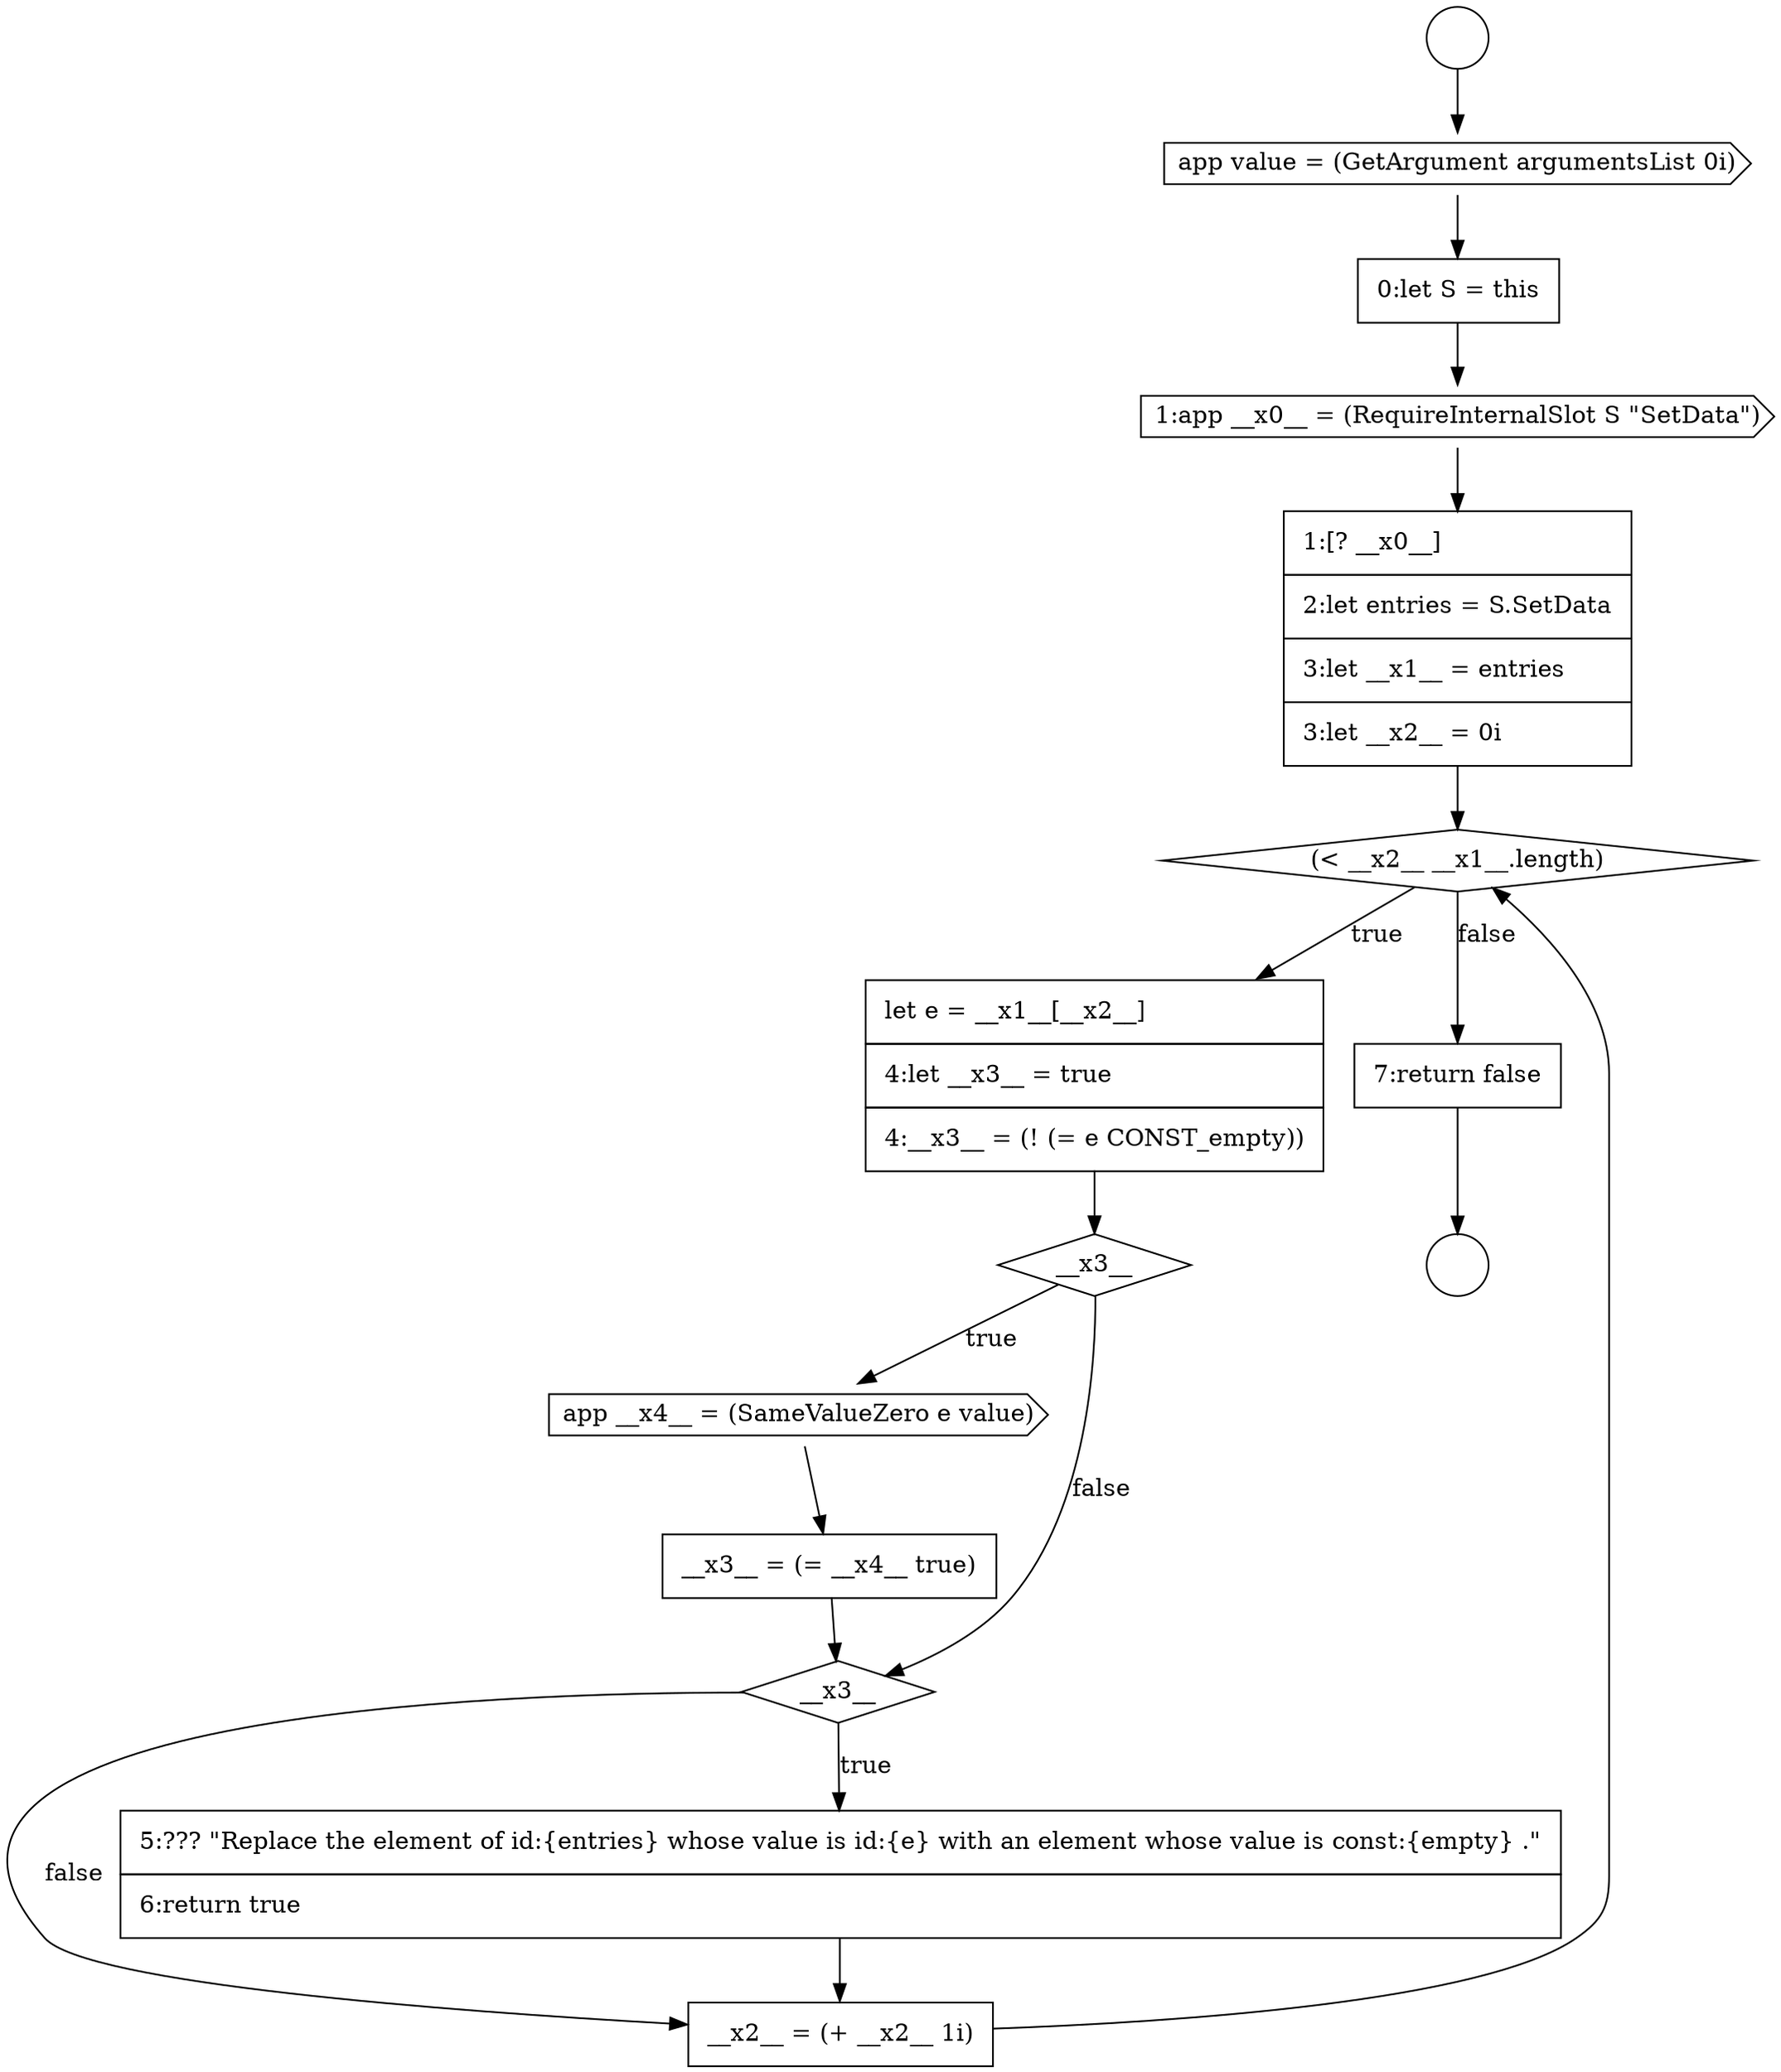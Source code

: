 digraph {
  node17495 [shape=circle label=" " color="black" fillcolor="white" style=filled]
  node17498 [shape=cds, label=<<font color="black">1:app __x0__ = (RequireInternalSlot S &quot;SetData&quot;)</font>> color="black" fillcolor="white" style=filled]
  node17503 [shape=cds, label=<<font color="black">app __x4__ = (SameValueZero e value)</font>> color="black" fillcolor="white" style=filled]
  node17499 [shape=none, margin=0, label=<<font color="black">
    <table border="0" cellborder="1" cellspacing="0" cellpadding="10">
      <tr><td align="left">1:[? __x0__]</td></tr>
      <tr><td align="left">2:let entries = S.SetData</td></tr>
      <tr><td align="left">3:let __x1__ = entries</td></tr>
      <tr><td align="left">3:let __x2__ = 0i</td></tr>
    </table>
  </font>> color="black" fillcolor="white" style=filled]
  node17494 [shape=circle label=" " color="black" fillcolor="white" style=filled]
  node17504 [shape=none, margin=0, label=<<font color="black">
    <table border="0" cellborder="1" cellspacing="0" cellpadding="10">
      <tr><td align="left">__x3__ = (= __x4__ true)</td></tr>
    </table>
  </font>> color="black" fillcolor="white" style=filled]
  node17500 [shape=diamond, label=<<font color="black">(&lt; __x2__ __x1__.length)</font>> color="black" fillcolor="white" style=filled]
  node17497 [shape=none, margin=0, label=<<font color="black">
    <table border="0" cellborder="1" cellspacing="0" cellpadding="10">
      <tr><td align="left">0:let S = this</td></tr>
    </table>
  </font>> color="black" fillcolor="white" style=filled]
  node17502 [shape=diamond, label=<<font color="black">__x3__</font>> color="black" fillcolor="white" style=filled]
  node17507 [shape=none, margin=0, label=<<font color="black">
    <table border="0" cellborder="1" cellspacing="0" cellpadding="10">
      <tr><td align="left">__x2__ = (+ __x2__ 1i)</td></tr>
    </table>
  </font>> color="black" fillcolor="white" style=filled]
  node17505 [shape=diamond, label=<<font color="black">__x3__</font>> color="black" fillcolor="white" style=filled]
  node17496 [shape=cds, label=<<font color="black">app value = (GetArgument argumentsList 0i)</font>> color="black" fillcolor="white" style=filled]
  node17501 [shape=none, margin=0, label=<<font color="black">
    <table border="0" cellborder="1" cellspacing="0" cellpadding="10">
      <tr><td align="left">let e = __x1__[__x2__]</td></tr>
      <tr><td align="left">4:let __x3__ = true</td></tr>
      <tr><td align="left">4:__x3__ = (! (= e CONST_empty))</td></tr>
    </table>
  </font>> color="black" fillcolor="white" style=filled]
  node17508 [shape=none, margin=0, label=<<font color="black">
    <table border="0" cellborder="1" cellspacing="0" cellpadding="10">
      <tr><td align="left">7:return false</td></tr>
    </table>
  </font>> color="black" fillcolor="white" style=filled]
  node17506 [shape=none, margin=0, label=<<font color="black">
    <table border="0" cellborder="1" cellspacing="0" cellpadding="10">
      <tr><td align="left">5:??? &quot;Replace the element of id:{entries} whose value is id:{e} with an element whose value is const:{empty} .&quot;</td></tr>
      <tr><td align="left">6:return true</td></tr>
    </table>
  </font>> color="black" fillcolor="white" style=filled]
  node17503 -> node17504 [ color="black"]
  node17494 -> node17496 [ color="black"]
  node17497 -> node17498 [ color="black"]
  node17502 -> node17503 [label=<<font color="black">true</font>> color="black"]
  node17502 -> node17505 [label=<<font color="black">false</font>> color="black"]
  node17506 -> node17507 [ color="black"]
  node17507 -> node17500 [ color="black"]
  node17505 -> node17506 [label=<<font color="black">true</font>> color="black"]
  node17505 -> node17507 [label=<<font color="black">false</font>> color="black"]
  node17500 -> node17501 [label=<<font color="black">true</font>> color="black"]
  node17500 -> node17508 [label=<<font color="black">false</font>> color="black"]
  node17499 -> node17500 [ color="black"]
  node17496 -> node17497 [ color="black"]
  node17498 -> node17499 [ color="black"]
  node17508 -> node17495 [ color="black"]
  node17501 -> node17502 [ color="black"]
  node17504 -> node17505 [ color="black"]
}
